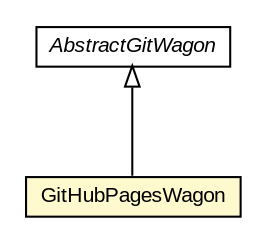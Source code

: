 #!/usr/local/bin/dot
#
# Class diagram 
# Generated by UMLGraph version R5_6-24-gf6e263 (http://www.umlgraph.org/)
#

digraph G {
	edge [fontname="arial",fontsize=10,labelfontname="arial",labelfontsize=10];
	node [fontname="arial",fontsize=10,shape=plaintext];
	nodesep=0.25;
	ranksep=0.5;
	// net.trajano.wagon.git.GitHubPagesWagon
	c26 [label=<<table title="net.trajano.wagon.git.GitHubPagesWagon" border="0" cellborder="1" cellspacing="0" cellpadding="2" port="p" bgcolor="lemonChiffon" href="./GitHubPagesWagon.html">
		<tr><td><table border="0" cellspacing="0" cellpadding="1">
<tr><td align="center" balign="center"> GitHubPagesWagon </td></tr>
		</table></td></tr>
		</table>>, URL="./GitHubPagesWagon.html", fontname="arial", fontcolor="black", fontsize=10.0];
	// net.trajano.wagon.git.internal.AbstractGitWagon
	c29 [label=<<table title="net.trajano.wagon.git.internal.AbstractGitWagon" border="0" cellborder="1" cellspacing="0" cellpadding="2" port="p" href="./internal/AbstractGitWagon.html">
		<tr><td><table border="0" cellspacing="0" cellpadding="1">
<tr><td align="center" balign="center"><font face="arial italic"> AbstractGitWagon </font></td></tr>
		</table></td></tr>
		</table>>, URL="./internal/AbstractGitWagon.html", fontname="arial", fontcolor="black", fontsize=10.0];
	//net.trajano.wagon.git.GitHubPagesWagon extends net.trajano.wagon.git.internal.AbstractGitWagon
	c29:p -> c26:p [dir=back,arrowtail=empty];
}

